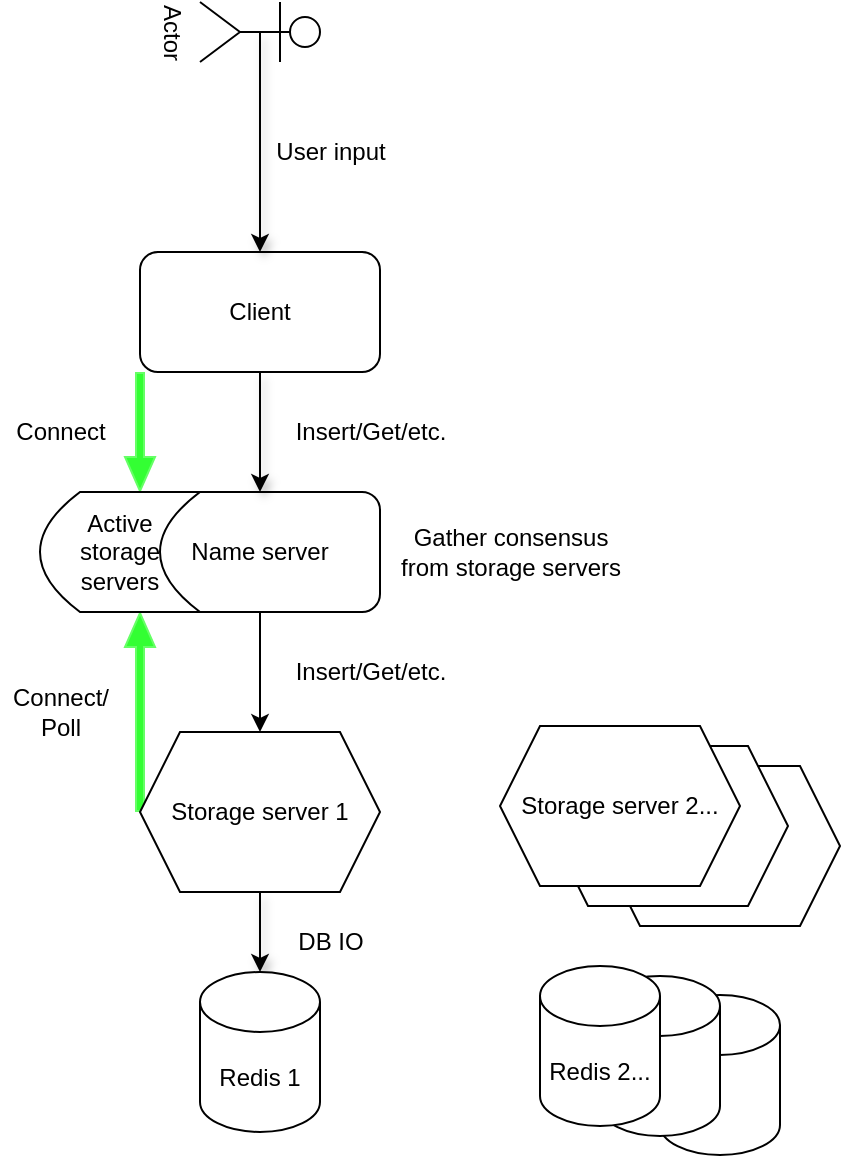 <mxfile version="16.0.0" type="device"><diagram id="tZmvP88KYcsIrzr2OCZQ" name="Page-1"><mxGraphModel dx="1538" dy="841" grid="1" gridSize="10" guides="1" tooltips="1" connect="1" arrows="1" fold="1" page="1" pageScale="1" pageWidth="827" pageHeight="1169" math="0" shadow="0"><root><mxCell id="0"/><mxCell id="1" parent="0"/><mxCell id="efx0CZerKEVTPizHOuxe-7" value="" style="endArrow=classic;html=1;rounded=0;entryX=0;entryY=1;entryDx=0;entryDy=0;strokeColor=#66FF66;shape=flexArrow;fillColor=#33FF33;exitX=0;exitY=0.5;exitDx=0;exitDy=0;endWidth=10;endSize=5.33;width=4;" edge="1" parent="1" source="efx0CZerKEVTPizHOuxe-4" target="efx0CZerKEVTPizHOuxe-2"><mxGeometry width="50" height="50" relative="1" as="geometry"><mxPoint x="320" y="540" as="sourcePoint"/><mxPoint x="440" y="410" as="targetPoint"/></mxGeometry></mxCell><mxCell id="efx0CZerKEVTPizHOuxe-1" value="Client" style="rounded=1;whiteSpace=wrap;html=1;" vertex="1" parent="1"><mxGeometry x="320" y="240" width="120" height="60" as="geometry"/></mxCell><mxCell id="efx0CZerKEVTPizHOuxe-2" value="Name server" style="rounded=1;whiteSpace=wrap;html=1;" vertex="1" parent="1"><mxGeometry x="320" y="360" width="120" height="60" as="geometry"/></mxCell><mxCell id="efx0CZerKEVTPizHOuxe-20" style="edgeStyle=orthogonalEdgeStyle;rounded=0;orthogonalLoop=1;jettySize=auto;html=1;exitX=0.5;exitY=1;exitDx=0;exitDy=0;entryX=0.5;entryY=0;entryDx=0;entryDy=0;entryPerimeter=0;shadow=1;strokeColor=#000000;fillColor=none;" edge="1" parent="1" source="efx0CZerKEVTPizHOuxe-4" target="efx0CZerKEVTPizHOuxe-18"><mxGeometry relative="1" as="geometry"/></mxCell><mxCell id="efx0CZerKEVTPizHOuxe-4" value="Storage server 1" style="shape=hexagon;perimeter=hexagonPerimeter2;whiteSpace=wrap;html=1;fixedSize=1;" vertex="1" parent="1"><mxGeometry x="320" y="480" width="120" height="80" as="geometry"/></mxCell><mxCell id="efx0CZerKEVTPizHOuxe-11" value="Connect/&lt;br&gt;Poll" style="text;html=1;align=center;verticalAlign=middle;resizable=0;points=[];autosize=1;strokeColor=none;fillColor=none;" vertex="1" parent="1"><mxGeometry x="250" y="455" width="60" height="30" as="geometry"/></mxCell><mxCell id="efx0CZerKEVTPizHOuxe-13" value="" style="endArrow=classic;html=1;rounded=0;shadow=0;strokeColor=#000000;fillColor=none;exitX=0.5;exitY=1;exitDx=0;exitDy=0;entryX=0.5;entryY=0;entryDx=0;entryDy=0;" edge="1" parent="1" source="efx0CZerKEVTPizHOuxe-2" target="efx0CZerKEVTPizHOuxe-4"><mxGeometry width="50" height="50" relative="1" as="geometry"><mxPoint x="390" y="450" as="sourcePoint"/><mxPoint x="450" y="470" as="targetPoint"/></mxGeometry></mxCell><mxCell id="efx0CZerKEVTPizHOuxe-14" value="" style="endArrow=classic;html=1;rounded=0;entryX=0;entryY=0;entryDx=0;entryDy=0;strokeColor=#66FF66;shape=flexArrow;fillColor=#33FF33;exitX=0;exitY=1;exitDx=0;exitDy=0;endWidth=10;endSize=5.33;width=4;" edge="1" parent="1" source="efx0CZerKEVTPizHOuxe-1" target="efx0CZerKEVTPizHOuxe-2"><mxGeometry width="50" height="50" relative="1" as="geometry"><mxPoint x="330" y="530" as="sourcePoint"/><mxPoint x="330" y="430" as="targetPoint"/></mxGeometry></mxCell><mxCell id="efx0CZerKEVTPizHOuxe-15" value="" style="endArrow=classic;html=1;rounded=0;shadow=1;strokeColor=#000000;fillColor=none;exitX=0.5;exitY=1;exitDx=0;exitDy=0;entryX=0.5;entryY=0;entryDx=0;entryDy=0;" edge="1" parent="1" source="efx0CZerKEVTPizHOuxe-1" target="efx0CZerKEVTPizHOuxe-2"><mxGeometry width="50" height="50" relative="1" as="geometry"><mxPoint x="390" y="450" as="sourcePoint"/><mxPoint x="440" y="400" as="targetPoint"/></mxGeometry></mxCell><mxCell id="efx0CZerKEVTPizHOuxe-16" value="Connect" style="text;html=1;align=center;verticalAlign=middle;resizable=0;points=[];autosize=1;strokeColor=none;fillColor=none;" vertex="1" parent="1"><mxGeometry x="250" y="320" width="60" height="20" as="geometry"/></mxCell><mxCell id="efx0CZerKEVTPizHOuxe-17" value="Insert/Get/etc." style="text;html=1;align=center;verticalAlign=middle;resizable=0;points=[];autosize=1;strokeColor=none;fillColor=none;" vertex="1" parent="1"><mxGeometry x="390" y="320" width="90" height="20" as="geometry"/></mxCell><mxCell id="efx0CZerKEVTPizHOuxe-18" value="Redis 1" style="shape=cylinder3;whiteSpace=wrap;html=1;boundedLbl=1;backgroundOutline=1;size=15;" vertex="1" parent="1"><mxGeometry x="350" y="600" width="60" height="80" as="geometry"/></mxCell><mxCell id="efx0CZerKEVTPizHOuxe-19" value="Insert/Get/etc." style="text;html=1;align=center;verticalAlign=middle;resizable=0;points=[];autosize=1;strokeColor=none;fillColor=none;" vertex="1" parent="1"><mxGeometry x="390" y="440" width="90" height="20" as="geometry"/></mxCell><mxCell id="efx0CZerKEVTPizHOuxe-21" value="DB IO" style="text;html=1;align=center;verticalAlign=middle;resizable=0;points=[];autosize=1;strokeColor=none;fillColor=none;" vertex="1" parent="1"><mxGeometry x="390" y="574.5" width="50" height="20" as="geometry"/></mxCell><mxCell id="efx0CZerKEVTPizHOuxe-26" value="" style="group" vertex="1" connectable="0" parent="1"><mxGeometry x="500" y="477" width="170" height="214.5" as="geometry"/></mxCell><mxCell id="efx0CZerKEVTPizHOuxe-10" value="" style="group" vertex="1" connectable="0" parent="efx0CZerKEVTPizHOuxe-26"><mxGeometry width="170" height="100" as="geometry"/></mxCell><mxCell id="efx0CZerKEVTPizHOuxe-5" value="" style="shape=hexagon;perimeter=hexagonPerimeter2;whiteSpace=wrap;html=1;fixedSize=1;" vertex="1" parent="efx0CZerKEVTPizHOuxe-10"><mxGeometry x="50" y="20" width="120" height="80" as="geometry"/></mxCell><mxCell id="efx0CZerKEVTPizHOuxe-8" value="" style="shape=hexagon;perimeter=hexagonPerimeter2;whiteSpace=wrap;html=1;fixedSize=1;" vertex="1" parent="efx0CZerKEVTPizHOuxe-10"><mxGeometry x="24" y="10" width="120" height="80" as="geometry"/></mxCell><mxCell id="efx0CZerKEVTPizHOuxe-9" value="&lt;span&gt;Storage server 2...&lt;/span&gt;" style="shape=hexagon;perimeter=hexagonPerimeter2;whiteSpace=wrap;html=1;fixedSize=1;" vertex="1" parent="efx0CZerKEVTPizHOuxe-10"><mxGeometry width="120" height="80" as="geometry"/></mxCell><mxCell id="efx0CZerKEVTPizHOuxe-25" value="" style="group" vertex="1" connectable="0" parent="efx0CZerKEVTPizHOuxe-26"><mxGeometry x="20" y="120" width="120" height="94.5" as="geometry"/></mxCell><mxCell id="efx0CZerKEVTPizHOuxe-22" value="" style="shape=cylinder3;whiteSpace=wrap;html=1;boundedLbl=1;backgroundOutline=1;size=15;" vertex="1" parent="efx0CZerKEVTPizHOuxe-25"><mxGeometry x="60" y="14.5" width="60" height="80" as="geometry"/></mxCell><mxCell id="efx0CZerKEVTPizHOuxe-23" value="" style="shape=cylinder3;whiteSpace=wrap;html=1;boundedLbl=1;backgroundOutline=1;size=15;" vertex="1" parent="efx0CZerKEVTPizHOuxe-25"><mxGeometry x="30" y="5" width="60" height="80" as="geometry"/></mxCell><mxCell id="efx0CZerKEVTPizHOuxe-24" value="Redis 2..." style="shape=cylinder3;whiteSpace=wrap;html=1;boundedLbl=1;backgroundOutline=1;size=15;" vertex="1" parent="efx0CZerKEVTPizHOuxe-25"><mxGeometry width="60" height="80" as="geometry"/></mxCell><mxCell id="efx0CZerKEVTPizHOuxe-27" value="Gather consensus&lt;br&gt;from storage servers" style="text;html=1;align=center;verticalAlign=middle;resizable=0;points=[];autosize=1;strokeColor=none;fillColor=none;" vertex="1" parent="1"><mxGeometry x="440" y="375" width="130" height="30" as="geometry"/></mxCell><mxCell id="efx0CZerKEVTPizHOuxe-29" style="edgeStyle=orthogonalEdgeStyle;rounded=0;orthogonalLoop=1;jettySize=auto;html=1;exitX=0.5;exitY=0.5;exitDx=0;exitDy=0;exitPerimeter=0;entryX=0.5;entryY=0;entryDx=0;entryDy=0;shadow=1;strokeColor=#000000;fillColor=none;" edge="1" parent="1" source="efx0CZerKEVTPizHOuxe-28" target="efx0CZerKEVTPizHOuxe-1"><mxGeometry relative="1" as="geometry"/></mxCell><mxCell id="efx0CZerKEVTPizHOuxe-28" value="Actor" style="shape=umlActor;verticalLabelPosition=bottom;verticalAlign=top;html=1;outlineConnect=0;rotation=90;" vertex="1" parent="1"><mxGeometry x="365" y="100" width="30" height="60" as="geometry"/></mxCell><mxCell id="efx0CZerKEVTPizHOuxe-30" value="User input&lt;br&gt;" style="text;html=1;align=center;verticalAlign=middle;resizable=0;points=[];autosize=1;strokeColor=none;fillColor=none;" vertex="1" parent="1"><mxGeometry x="380" y="180" width="70" height="20" as="geometry"/></mxCell><mxCell id="efx0CZerKEVTPizHOuxe-31" value="Active &lt;br&gt;storage servers" style="shape=dataStorage;whiteSpace=wrap;html=1;fixedSize=1;" vertex="1" parent="1"><mxGeometry x="270" y="360" width="80" height="60" as="geometry"/></mxCell></root></mxGraphModel></diagram></mxfile>